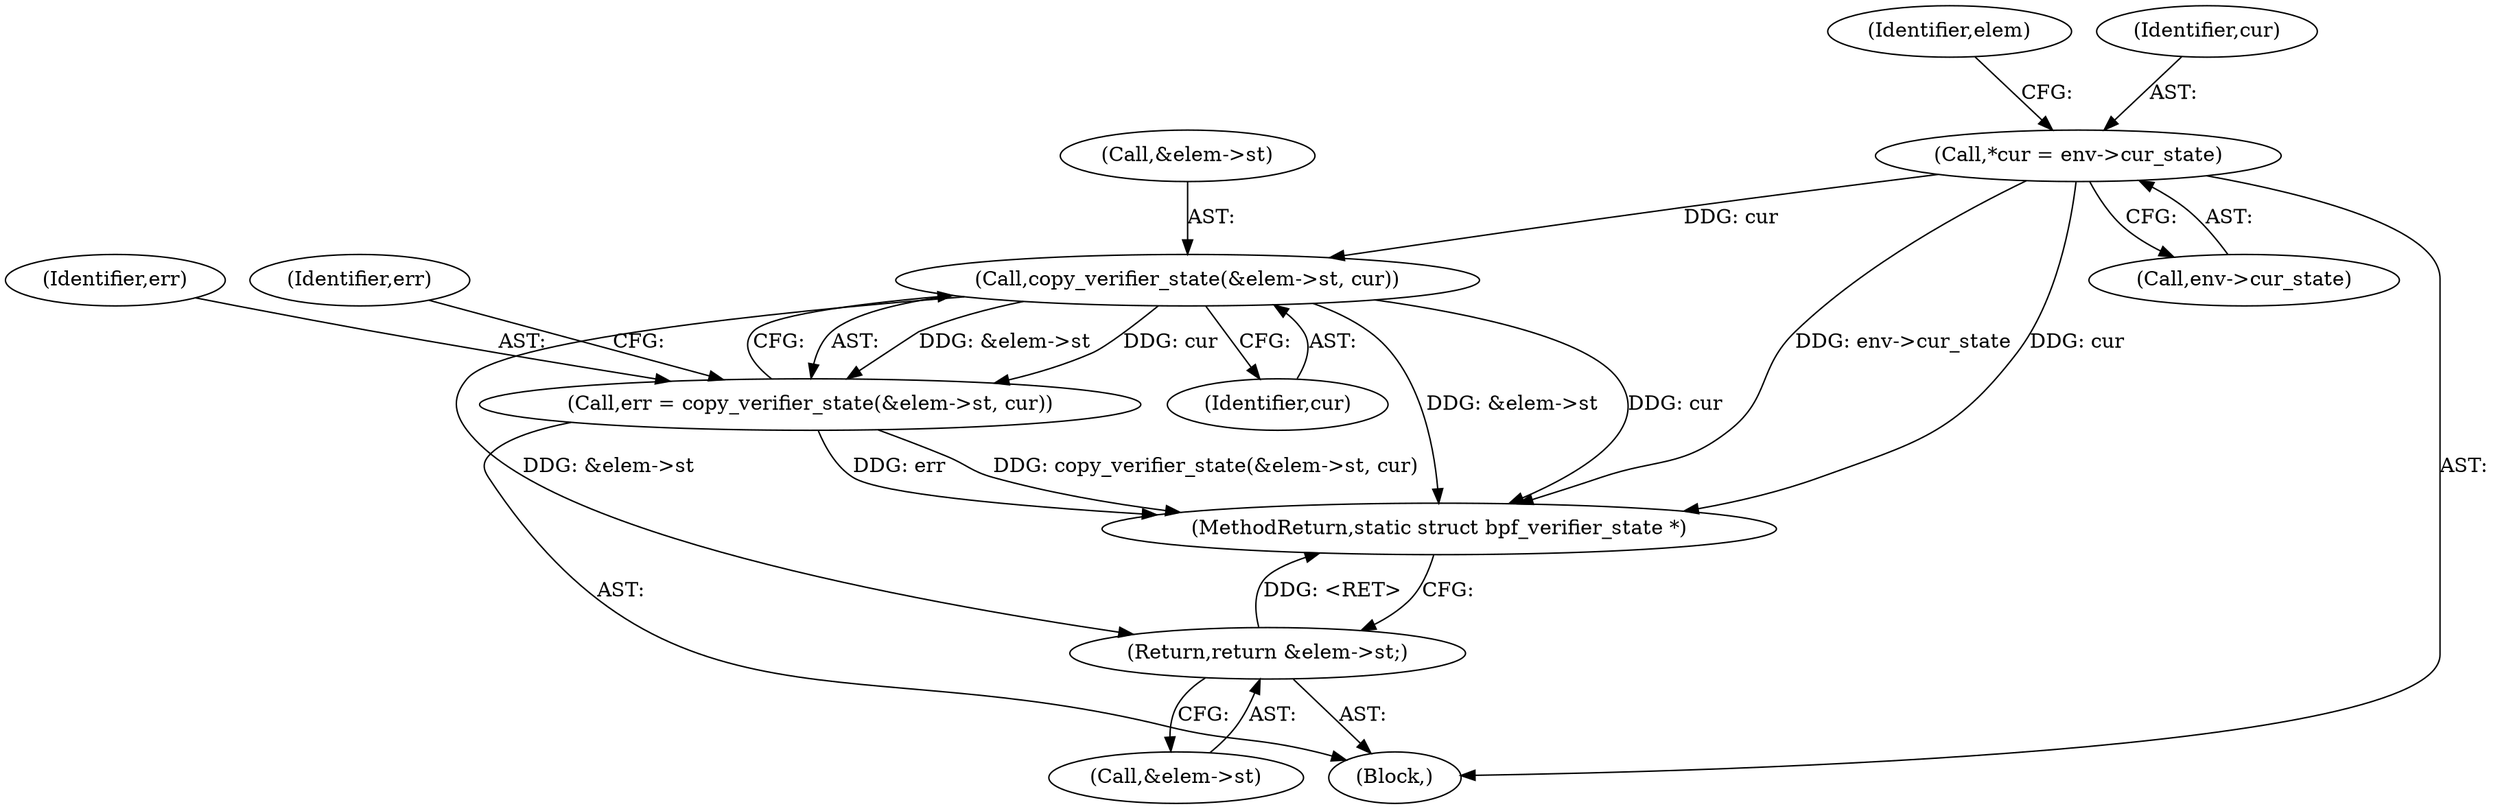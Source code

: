 digraph "0_linux_979d63d50c0c0f7bc537bf821e056cc9fe5abd38_4@API" {
"1000152" [label="(Call,copy_verifier_state(&elem->st, cur))"];
"1000107" [label="(Call,*cur = env->cur_state)"];
"1000150" [label="(Call,err = copy_verifier_state(&elem->st, cur))"];
"1000172" [label="(Return,return &elem->st;)"];
"1000115" [label="(Identifier,elem)"];
"1000153" [label="(Call,&elem->st)"];
"1000157" [label="(Identifier,cur)"];
"1000152" [label="(Call,copy_verifier_state(&elem->st, cur))"];
"1000107" [label="(Call,*cur = env->cur_state)"];
"1000109" [label="(Call,env->cur_state)"];
"1000196" [label="(MethodReturn,static struct bpf_verifier_state *)"];
"1000159" [label="(Identifier,err)"];
"1000173" [label="(Call,&elem->st)"];
"1000150" [label="(Call,err = copy_verifier_state(&elem->st, cur))"];
"1000105" [label="(Block,)"];
"1000172" [label="(Return,return &elem->st;)"];
"1000151" [label="(Identifier,err)"];
"1000108" [label="(Identifier,cur)"];
"1000152" -> "1000150"  [label="AST: "];
"1000152" -> "1000157"  [label="CFG: "];
"1000153" -> "1000152"  [label="AST: "];
"1000157" -> "1000152"  [label="AST: "];
"1000150" -> "1000152"  [label="CFG: "];
"1000152" -> "1000196"  [label="DDG: cur"];
"1000152" -> "1000196"  [label="DDG: &elem->st"];
"1000152" -> "1000150"  [label="DDG: &elem->st"];
"1000152" -> "1000150"  [label="DDG: cur"];
"1000107" -> "1000152"  [label="DDG: cur"];
"1000152" -> "1000172"  [label="DDG: &elem->st"];
"1000107" -> "1000105"  [label="AST: "];
"1000107" -> "1000109"  [label="CFG: "];
"1000108" -> "1000107"  [label="AST: "];
"1000109" -> "1000107"  [label="AST: "];
"1000115" -> "1000107"  [label="CFG: "];
"1000107" -> "1000196"  [label="DDG: cur"];
"1000107" -> "1000196"  [label="DDG: env->cur_state"];
"1000150" -> "1000105"  [label="AST: "];
"1000151" -> "1000150"  [label="AST: "];
"1000159" -> "1000150"  [label="CFG: "];
"1000150" -> "1000196"  [label="DDG: err"];
"1000150" -> "1000196"  [label="DDG: copy_verifier_state(&elem->st, cur)"];
"1000172" -> "1000105"  [label="AST: "];
"1000172" -> "1000173"  [label="CFG: "];
"1000173" -> "1000172"  [label="AST: "];
"1000196" -> "1000172"  [label="CFG: "];
"1000172" -> "1000196"  [label="DDG: <RET>"];
}

